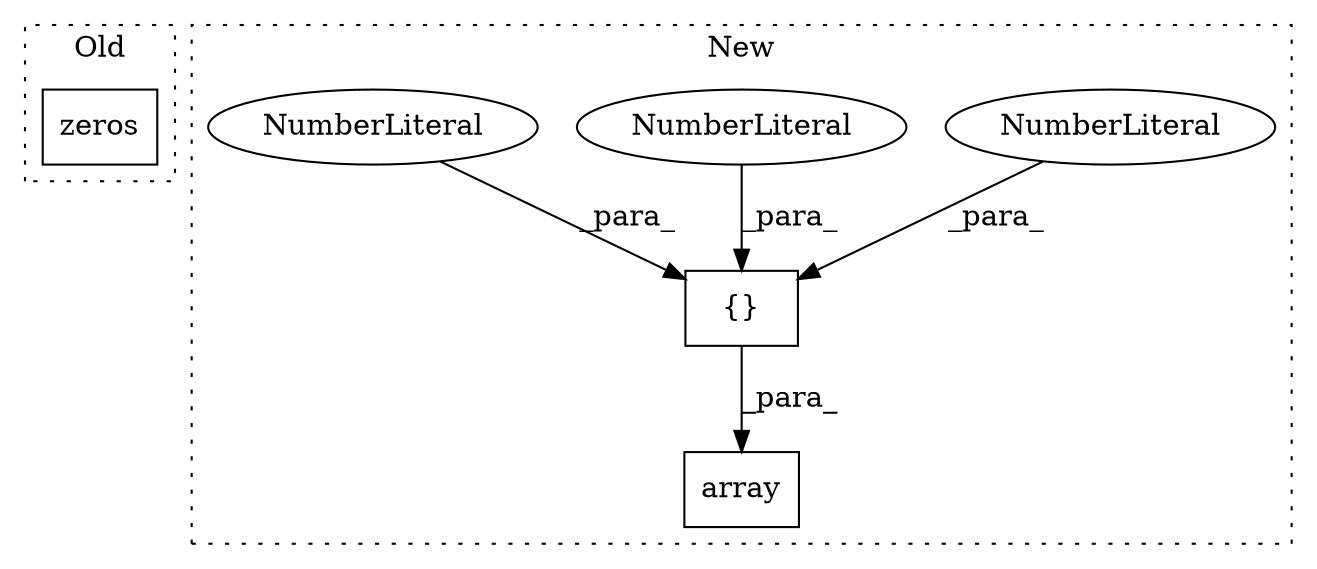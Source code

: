digraph G {
subgraph cluster0 {
1 [label="zeros" a="32" s="220,246" l="11,2" shape="box"];
label = "Old";
style="dotted";
}
subgraph cluster1 {
2 [label="array" a="32" s="213,260" l="6,1" shape="box"];
3 [label="{}" a="4" s="231,237" l="1,1" shape="box"];
4 [label="NumberLiteral" a="34" s="234" l="1" shape="ellipse"];
5 [label="NumberLiteral" a="34" s="232" l="1" shape="ellipse"];
6 [label="NumberLiteral" a="34" s="236" l="1" shape="ellipse"];
label = "New";
style="dotted";
}
3 -> 2 [label="_para_"];
4 -> 3 [label="_para_"];
5 -> 3 [label="_para_"];
6 -> 3 [label="_para_"];
}